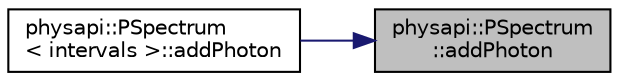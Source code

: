 digraph "physapi::PSpectrum::addPhoton"
{
 // LATEX_PDF_SIZE
  edge [fontname="Helvetica",fontsize="10",labelfontname="Helvetica",labelfontsize="10"];
  node [fontname="Helvetica",fontsize="10",shape=record];
  rankdir="RL";
  Node1 [label="physapi::PSpectrum\l::addPhoton",height=0.2,width=0.4,color="black", fillcolor="grey75", style="filled", fontcolor="black",tooltip="Add a photon with energy hv to the spectrum."];
  Node1 -> Node2 [dir="back",color="midnightblue",fontsize="10",style="solid",fontname="Helvetica"];
  Node2 [label="physapi::PSpectrum\l\< intervals \>::addPhoton",height=0.2,width=0.4,color="black", fillcolor="white", style="filled",URL="$classphysapi_1_1_p_spectrum.html#a281e0b3e5480a9ee18edd92eb4fe71c8",tooltip="Add a photon with its energy to the spectrum."];
}
